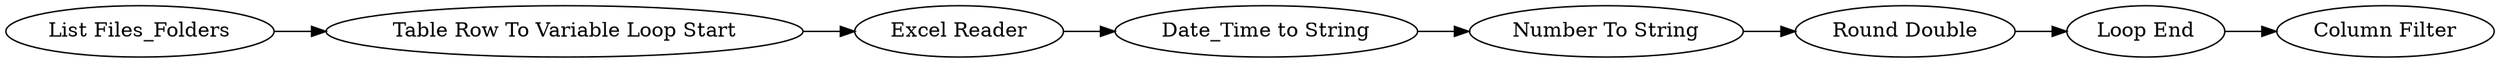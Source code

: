 digraph {
	471 [label="Loop End"]
	472 [label="Number To String"]
	473 [label="Date_Time to String"]
	475 [label="Round Double"]
	476 [label="Table Row To Variable Loop Start"]
	477 [label="Excel Reader"]
	478 [label="List Files_Folders"]
	500 [label="Column Filter"]
	471 -> 500
	472 -> 475
	473 -> 472
	475 -> 471
	476 -> 477
	477 -> 473
	478 -> 476
	rankdir=LR
}
